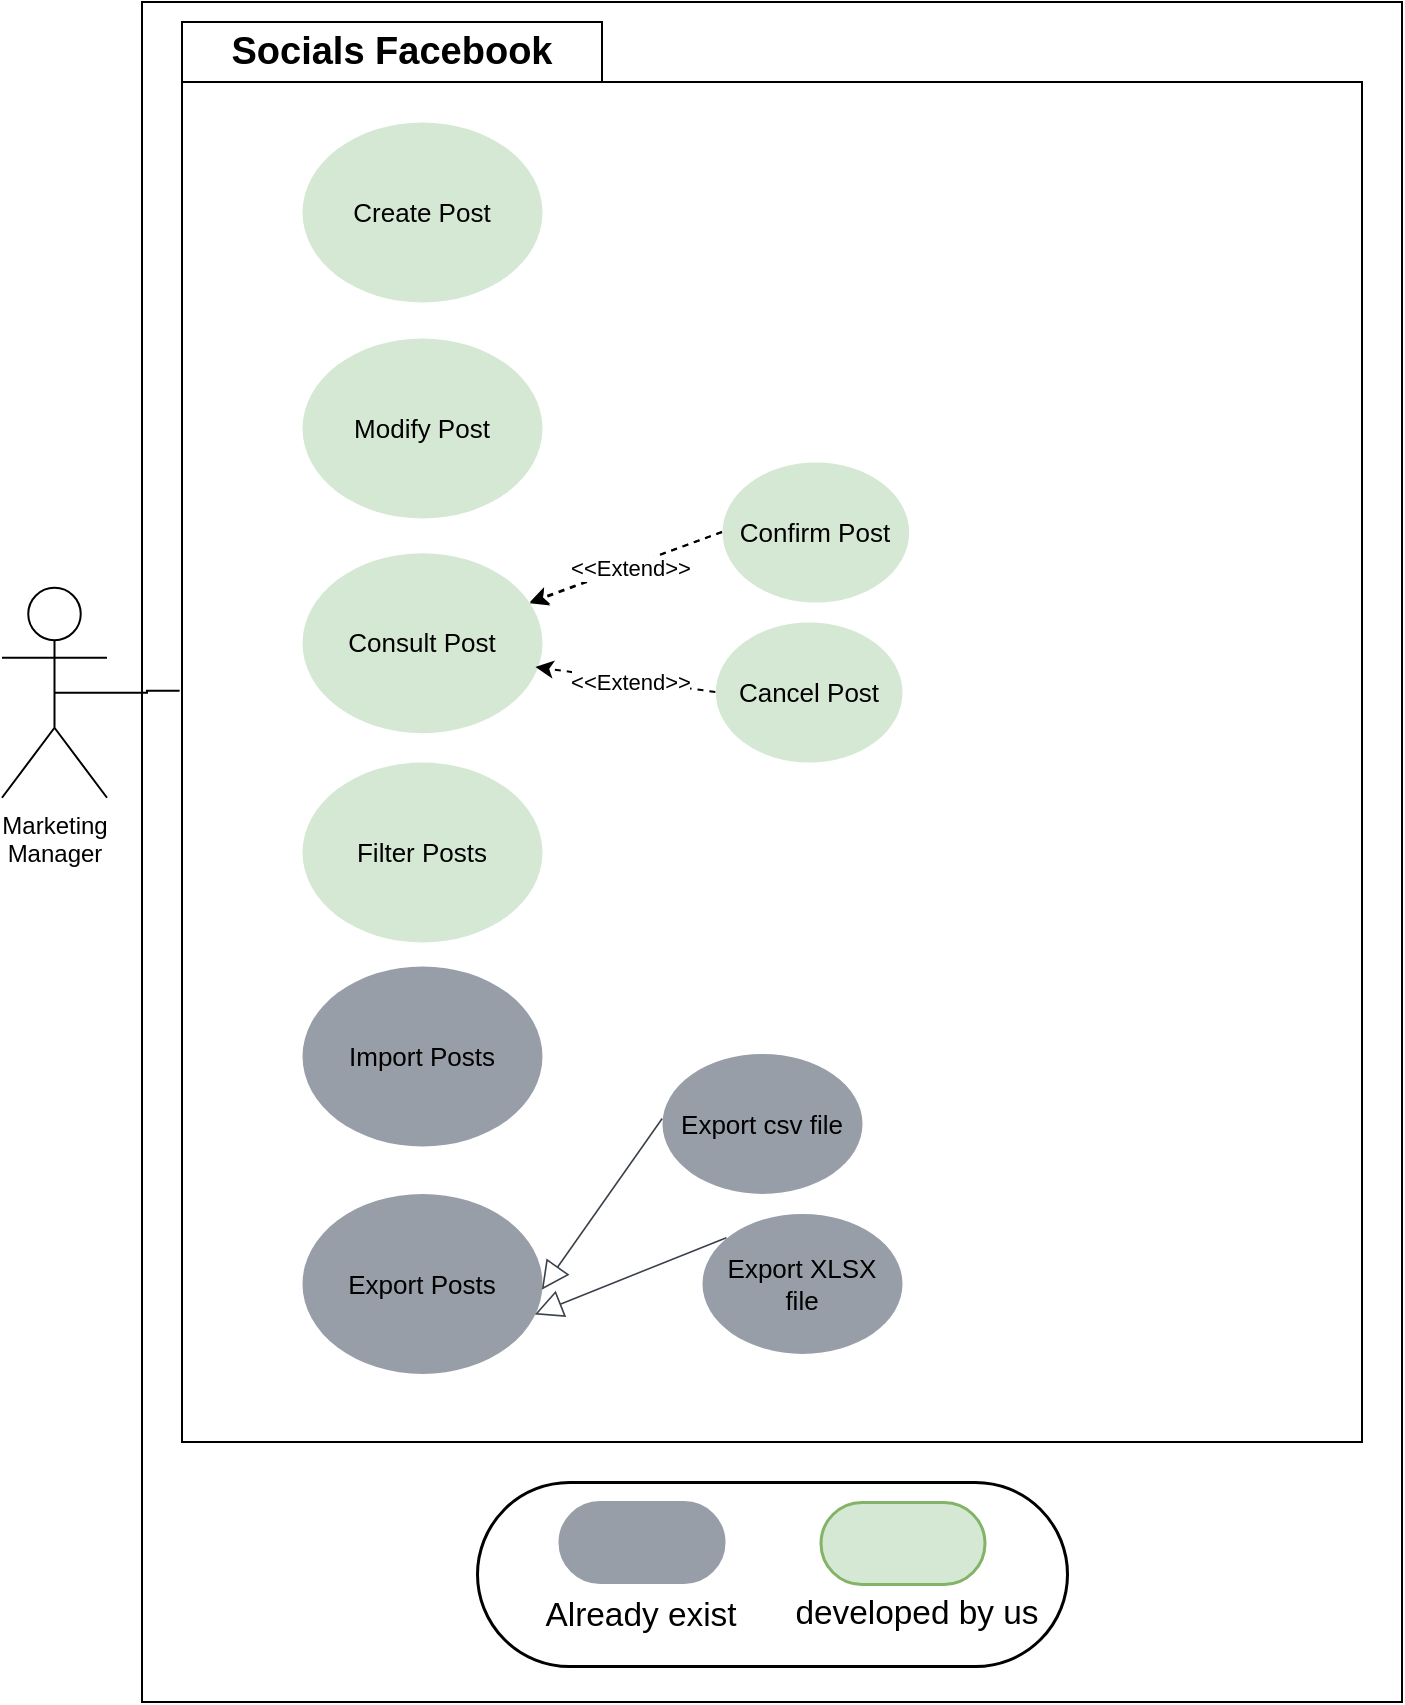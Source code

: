 <mxfile version="27.1.6">
  <diagram name="Page-1" id="mEo5U-aIOpApGTM14jqk">
    <mxGraphModel dx="2911" dy="1054" grid="1" gridSize="10" guides="1" tooltips="1" connect="1" arrows="1" fold="1" page="1" pageScale="1" pageWidth="827" pageHeight="1169" math="0" shadow="0">
      <root>
        <mxCell id="0" />
        <mxCell id="1" parent="0" />
        <mxCell id="zHjCzondexdLDDkKaduJ-95" value="" style="rounded=0;whiteSpace=wrap;html=1;" parent="1" vertex="1">
          <mxGeometry x="-400" y="160" width="630" height="850" as="geometry" />
        </mxCell>
        <mxCell id="zHjCzondexdLDDkKaduJ-96" value="Socials Facebook" style="shape=folder;fontStyle=1;tabWidth=210;tabHeight=30;tabPosition=left;html=1;boundedLbl=1;labelInHeader=1;container=0;collapsible=0;whiteSpace=wrap;fontSize=19;" parent="1" vertex="1">
          <mxGeometry x="-380" y="170" width="590" height="710" as="geometry" />
        </mxCell>
        <mxCell id="zHjCzondexdLDDkKaduJ-97" value="Marketing&lt;br&gt;Manager" style="shape=umlActor;verticalLabelPosition=bottom;verticalAlign=top;html=1;outlineConnect=0;" parent="1" vertex="1">
          <mxGeometry x="-470" y="452.88" width="52.5" height="105" as="geometry" />
        </mxCell>
        <mxCell id="zHjCzondexdLDDkKaduJ-98" value="Export csv file" style="html=1;overflow=block;blockSpacing=1;whiteSpace=wrap;ellipse;fontSize=13;spacing=3.8;strokeOpacity=0;fillOpacity=100;rounded=1;absoluteArcSize=1;arcSize=9;fillColor=#979ea8;strokeWidth=1.5;lucidId=2WIeNPYyiRF.;" parent="1" vertex="1">
          <mxGeometry x="-140.0" y="685.712" width="100" height="70" as="geometry" />
        </mxCell>
        <mxCell id="zHjCzondexdLDDkKaduJ-99" value="Export XLSX file" style="html=1;overflow=block;blockSpacing=1;whiteSpace=wrap;ellipse;fontSize=13;spacing=3.8;strokeOpacity=0;fillOpacity=100;rounded=1;absoluteArcSize=1;arcSize=9;fillColor=#979ea8;strokeWidth=1.5;lucidId=oXIemN2lJ.WZ;" parent="1" vertex="1">
          <mxGeometry x="-120" y="765.712" width="100" height="70" as="geometry" />
        </mxCell>
        <mxCell id="zHjCzondexdLDDkKaduJ-107" value="Import Posts" style="html=1;overflow=block;blockSpacing=1;whiteSpace=wrap;ellipse;fontSize=13;spacing=3.8;strokeOpacity=0;fillOpacity=100;rounded=1;absoluteArcSize=1;arcSize=9;fillColor=#979ea8;strokeWidth=1.5;lucidId=~yIeRCyaMfPm;" parent="1" vertex="1">
          <mxGeometry x="-320" y="641.996" width="120" height="90" as="geometry" />
        </mxCell>
        <mxCell id="zHjCzondexdLDDkKaduJ-108" value="Modify Post" style="html=1;overflow=block;blockSpacing=1;whiteSpace=wrap;ellipse;fontSize=13;spacing=3.8;strokeOpacity=0;fillOpacity=100;rounded=1;absoluteArcSize=1;arcSize=9;fillColor=#d5e8d4;strokeWidth=1.5;lucidId=1yIeQ48BPR4-;strokeColor=#82b366;" parent="1" vertex="1">
          <mxGeometry x="-320" y="328.002" width="120" height="90" as="geometry" />
        </mxCell>
        <mxCell id="zHjCzondexdLDDkKaduJ-109" value="Create Post" style="html=1;overflow=block;blockSpacing=1;whiteSpace=wrap;ellipse;fontSize=13;spacing=3.8;strokeOpacity=0;fillOpacity=100;rounded=1;absoluteArcSize=1;arcSize=9;fillColor=#d5e8d4;strokeWidth=1.5;lucidId=~xIeha3OeAVz;strokeColor=#82b366;" parent="1" vertex="1">
          <mxGeometry x="-320" y="219.999" width="120" height="90" as="geometry" />
        </mxCell>
        <mxCell id="zHjCzondexdLDDkKaduJ-110" value="Export Posts" style="html=1;overflow=block;blockSpacing=1;whiteSpace=wrap;ellipse;fontSize=13;spacing=3.8;strokeOpacity=0;fillOpacity=100;rounded=1;absoluteArcSize=1;arcSize=9;fillColor=#979ea8;strokeWidth=1.5;lucidId=1VIeGqV82j3G;" parent="1" vertex="1">
          <mxGeometry x="-320" y="755.713" width="120" height="90" as="geometry" />
        </mxCell>
        <mxCell id="zHjCzondexdLDDkKaduJ-111" value="" style="html=1;jettySize=18;whiteSpace=wrap;fontSize=13;strokeColor=#3a414a;strokeOpacity=100;strokeWidth=0.8;rounded=0;startArrow=none;endArrow=block;endFill=0;endSize=12;exitX=0.122;exitY=0.173;exitPerimeter=0;entryX=0.97;entryY=0.672;entryPerimeter=0;lucidId=KYIeURdQv7Vc;" parent="1" source="zHjCzondexdLDDkKaduJ-99" target="zHjCzondexdLDDkKaduJ-110" edge="1">
          <mxGeometry width="100" height="100" relative="1" as="geometry">
            <Array as="points" />
          </mxGeometry>
        </mxCell>
        <mxCell id="zHjCzondexdLDDkKaduJ-112" value="" style="html=1;jettySize=18;whiteSpace=wrap;fontSize=13;strokeColor=#3a414a;strokeOpacity=100;strokeWidth=0.8;rounded=0;startArrow=none;endArrow=block;endFill=0;endSize=12;exitX=0.001;exitY=0.465;exitPerimeter=0;entryX=0.999;entryY=0.535;entryPerimeter=0;lucidId=GYIe1NvaI2Ca;" parent="1" source="zHjCzondexdLDDkKaduJ-98" target="zHjCzondexdLDDkKaduJ-110" edge="1">
          <mxGeometry width="100" height="100" relative="1" as="geometry">
            <Array as="points" />
          </mxGeometry>
        </mxCell>
        <mxCell id="zHjCzondexdLDDkKaduJ-113" value="Consult Post" style="html=1;overflow=block;blockSpacing=1;whiteSpace=wrap;ellipse;fontSize=13;spacing=3.8;strokeOpacity=0;fillOpacity=100;rounded=1;absoluteArcSize=1;arcSize=9;fillColor=#d5e8d4;strokeWidth=1.5;lucidId=1yIeQ48BPR4-;strokeColor=#82b366;" parent="1" vertex="1">
          <mxGeometry x="-320" y="435.353" width="120" height="90" as="geometry" />
        </mxCell>
        <mxCell id="zHjCzondexdLDDkKaduJ-114" style="edgeStyle=orthogonalEdgeStyle;rounded=0;orthogonalLoop=1;jettySize=auto;html=1;exitX=0.5;exitY=0.5;exitDx=0;exitDy=0;exitPerimeter=0;entryX=-0.002;entryY=0.471;entryDx=0;entryDy=0;entryPerimeter=0;endArrow=none;startFill=0;" parent="1" source="zHjCzondexdLDDkKaduJ-97" target="zHjCzondexdLDDkKaduJ-96" edge="1">
          <mxGeometry relative="1" as="geometry" />
        </mxCell>
        <mxCell id="zHjCzondexdLDDkKaduJ-117" value="Filter Posts" style="html=1;overflow=block;blockSpacing=1;whiteSpace=wrap;ellipse;fontSize=13;spacing=3.8;strokeOpacity=0;fillOpacity=100;rounded=1;absoluteArcSize=1;arcSize=9;fillColor=#d5e8d4;strokeWidth=1.5;lucidId=1yIeQ48BPR4-;strokeColor=#82b366;" parent="1" vertex="1">
          <mxGeometry x="-320" y="540.003" width="120" height="90" as="geometry" />
        </mxCell>
        <mxCell id="zHjCzondexdLDDkKaduJ-118" style="rounded=0;orthogonalLoop=1;jettySize=auto;html=1;exitX=0;exitY=0.5;exitDx=0;exitDy=0;dashed=1;" parent="1" source="zHjCzondexdLDDkKaduJ-120" target="zHjCzondexdLDDkKaduJ-113" edge="1">
          <mxGeometry relative="1" as="geometry" />
        </mxCell>
        <mxCell id="zHjCzondexdLDDkKaduJ-119" value="&amp;lt;&amp;lt;Extend&amp;gt;&amp;gt;" style="edgeLabel;html=1;align=center;verticalAlign=middle;resizable=0;points=[];" parent="zHjCzondexdLDDkKaduJ-118" vertex="1" connectable="0">
          <mxGeometry x="-0.036" y="1" relative="1" as="geometry">
            <mxPoint as="offset" />
          </mxGeometry>
        </mxCell>
        <mxCell id="zHjCzondexdLDDkKaduJ-120" value="Confirm Post" style="html=1;overflow=block;blockSpacing=1;whiteSpace=wrap;ellipse;fontSize=13;spacing=3.8;strokeOpacity=0;fillOpacity=100;rounded=1;absoluteArcSize=1;arcSize=9;fillColor=#d5e8d4;strokeWidth=1.5;lucidId=1yIeQ48BPR4-;strokeColor=#82b366;" parent="1" vertex="1">
          <mxGeometry x="-110" y="390" width="93.34" height="70" as="geometry" />
        </mxCell>
        <mxCell id="zHjCzondexdLDDkKaduJ-121" value="Cancel Post" style="html=1;overflow=block;blockSpacing=1;whiteSpace=wrap;ellipse;fontSize=13;spacing=3.8;strokeOpacity=0;fillOpacity=100;rounded=1;absoluteArcSize=1;arcSize=9;fillColor=#d5e8d4;strokeWidth=1.5;lucidId=1yIeQ48BPR4-;strokeColor=#82b366;" parent="1" vertex="1">
          <mxGeometry x="-113.34" y="470" width="93.34" height="70" as="geometry" />
        </mxCell>
        <mxCell id="zHjCzondexdLDDkKaduJ-122" style="rounded=0;orthogonalLoop=1;jettySize=auto;html=1;exitX=0;exitY=0.5;exitDx=0;exitDy=0;dashed=1;" parent="1" edge="1">
          <mxGeometry relative="1" as="geometry">
            <mxPoint x="-110" y="425" as="sourcePoint" />
            <mxPoint x="-206" y="460" as="targetPoint" />
          </mxGeometry>
        </mxCell>
        <mxCell id="zHjCzondexdLDDkKaduJ-123" value="&amp;lt;&amp;lt;Extend&amp;gt;&amp;gt;" style="edgeLabel;html=1;align=center;verticalAlign=middle;resizable=0;points=[];" parent="zHjCzondexdLDDkKaduJ-122" vertex="1" connectable="0">
          <mxGeometry x="-0.036" y="1" relative="1" as="geometry">
            <mxPoint as="offset" />
          </mxGeometry>
        </mxCell>
        <mxCell id="zHjCzondexdLDDkKaduJ-124" style="rounded=0;orthogonalLoop=1;jettySize=auto;html=1;exitX=0;exitY=0.5;exitDx=0;exitDy=0;dashed=1;entryX=0.973;entryY=0.635;entryDx=0;entryDy=0;entryPerimeter=0;" parent="1" source="zHjCzondexdLDDkKaduJ-121" target="zHjCzondexdLDDkKaduJ-113" edge="1">
          <mxGeometry relative="1" as="geometry">
            <mxPoint x="-100" y="435" as="sourcePoint" />
            <mxPoint x="-196" y="470" as="targetPoint" />
          </mxGeometry>
        </mxCell>
        <mxCell id="zHjCzondexdLDDkKaduJ-125" value="&amp;lt;&amp;lt;Extend&amp;gt;&amp;gt;" style="edgeLabel;html=1;align=center;verticalAlign=middle;resizable=0;points=[];" parent="zHjCzondexdLDDkKaduJ-124" vertex="1" connectable="0">
          <mxGeometry x="-0.036" y="1" relative="1" as="geometry">
            <mxPoint as="offset" />
          </mxGeometry>
        </mxCell>
        <mxCell id="zHjCzondexdLDDkKaduJ-126" value="" style="group" parent="1" vertex="1" connectable="0">
          <mxGeometry x="-232.5" y="900" width="295" height="92" as="geometry" />
        </mxCell>
        <mxCell id="zHjCzondexdLDDkKaduJ-127" value="" style="html=1;overflow=block;blockSpacing=1;whiteSpace=wrap;fontSize=16.7;fontColor=default;spacing=3.8;strokeOpacity=100;fillOpacity=100;rounded=1;absoluteArcSize=1;arcSize=162;fillColor=#ffffff;strokeWidth=1.5;lucidId=qHtdmG4HjMHo;container=0;collapsible=0;" parent="zHjCzondexdLDDkKaduJ-126" vertex="1">
          <mxGeometry width="295" height="92" as="geometry" />
        </mxCell>
        <mxCell id="zHjCzondexdLDDkKaduJ-128" value="Terminator" style="html=1;overflow=block;blockSpacing=1;whiteSpace=wrap;fontSize=16.7;fontColor=#979ea8;spacing=3.8;strokeColor=#979ea8;strokeOpacity=100;fillOpacity=100;rounded=1;absoluteArcSize=1;arcSize=75;fillColor=#979ea8;strokeWidth=1.5;lucidId=IHtdpJWPwF3h;" parent="zHjCzondexdLDDkKaduJ-126" vertex="1">
          <mxGeometry x="41.25" y="10" width="82" height="40" as="geometry" />
        </mxCell>
        <mxCell id="zHjCzondexdLDDkKaduJ-129" value="" style="html=1;overflow=block;blockSpacing=1;whiteSpace=wrap;fontSize=16.7;spacing=3.8;strokeColor=#82b366;strokeOpacity=100;fillOpacity=100;rounded=1;absoluteArcSize=1;arcSize=82;fillColor=#d5e8d4;strokeWidth=1.5;lucidId=SHtdkWkZQMI-;" parent="zHjCzondexdLDDkKaduJ-126" vertex="1">
          <mxGeometry x="171.75" y="10" width="82" height="41" as="geometry" />
        </mxCell>
        <mxCell id="zHjCzondexdLDDkKaduJ-130" value="Already exist" style="html=1;overflow=block;blockSpacing=1;whiteSpace=wrap;fontSize=16.7;spacing=0;strokeOpacity=100;rounded=1;absoluteArcSize=1;arcSize=9;fillColor=none;strokeWidth=NaN;strokeColor=none;lucidId=mItdmbgDk1Mh;" parent="zHjCzondexdLDDkKaduJ-126" vertex="1">
          <mxGeometry x="20" y="51" width="123" height="31" as="geometry" />
        </mxCell>
        <mxCell id="zHjCzondexdLDDkKaduJ-131" value="developed by us" style="html=1;overflow=block;blockSpacing=1;whiteSpace=wrap;fontSize=16.7;spacing=0;strokeOpacity=100;rounded=1;absoluteArcSize=1;arcSize=9;fillColor=none;strokeWidth=NaN;strokeColor=none;lucidId=SItdEPhbv4RO;" parent="zHjCzondexdLDDkKaduJ-126" vertex="1">
          <mxGeometry x="158.5" y="50" width="123" height="31" as="geometry" />
        </mxCell>
      </root>
    </mxGraphModel>
  </diagram>
</mxfile>
